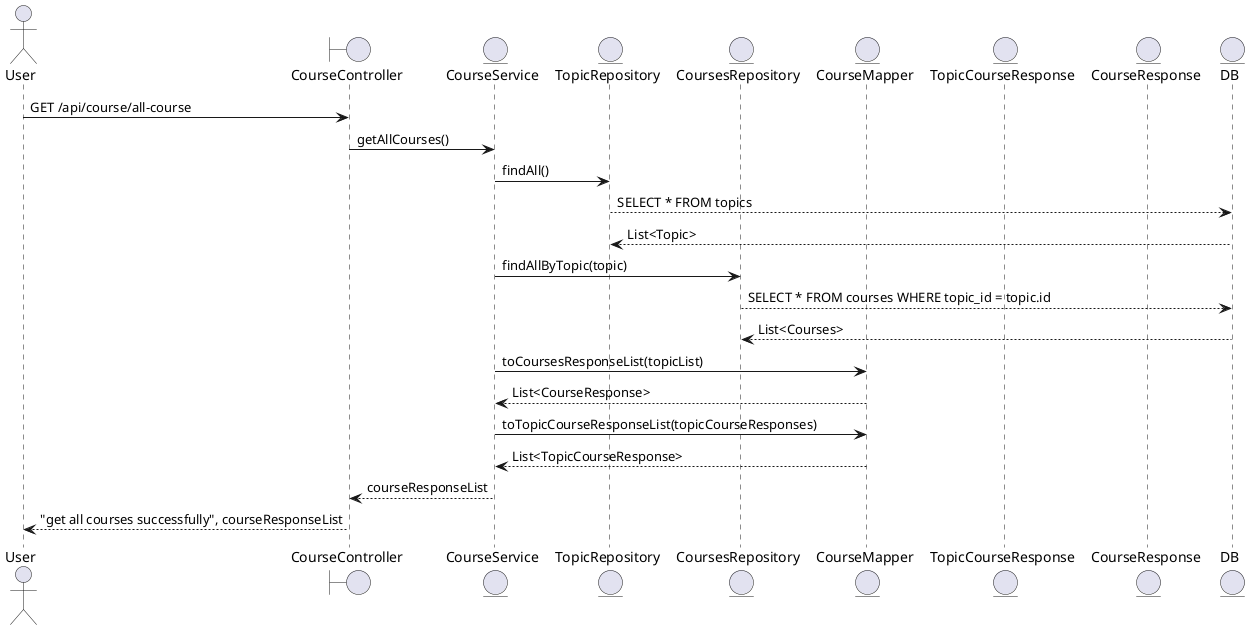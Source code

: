 @startuml

actor User
boundary CourseController
entity CourseService
entity TopicRepository
entity CoursesRepository
entity CourseMapper
entity TopicCourseResponse
entity CourseResponse
entity DB

User -> CourseController : GET /api/course/all-course
CourseController -> CourseService : getAllCourses()
CourseService -> TopicRepository : findAll()
TopicRepository --> DB : SELECT * FROM topics
DB --> TopicRepository : List<Topic>

CourseService -> CoursesRepository : findAllByTopic(topic)
CoursesRepository --> DB : SELECT * FROM courses WHERE topic_id = topic.id
DB --> CoursesRepository : List<Courses>

CourseService -> CourseMapper : toCoursesResponseList(topicList)
CourseMapper --> CourseService : List<CourseResponse>

CourseService -> CourseMapper : toTopicCourseResponseList(topicCourseResponses)
CourseMapper --> CourseService : List<TopicCourseResponse>

CourseService --> CourseController : courseResponseList
CourseController --> User : "get all courses successfully", courseResponseList


@enduml
